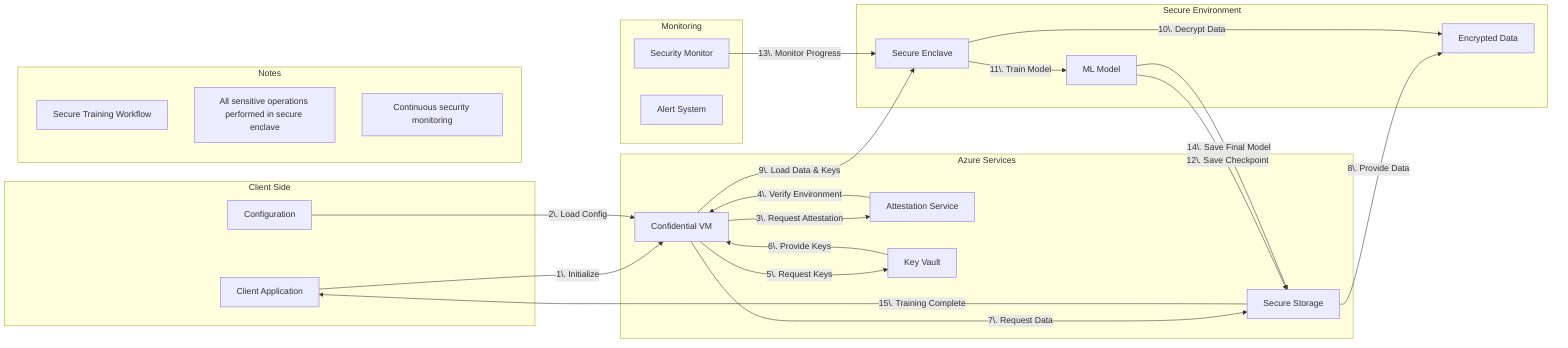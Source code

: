 graph LR
    subgraph "Client Side"
        Client[Client Application]
        Config[Configuration]
    end

    subgraph "Azure Services"
        VM[Confidential VM]
        Attest[Attestation Service]
        KV[Key Vault]
        Storage[Secure Storage]
    end

    subgraph "Secure Environment"
        Enclave[Secure Enclave]
        Data[Encrypted Data]
        Model[ML Model]
    end

    subgraph "Monitoring"
        Monitor[Security Monitor]
        Alert[Alert System]
    end

    Client -->|1\. Initialize| VM
    Config -->|2\. Load Config| VM
    VM -->|3\. Request Attestation| Attest
    Attest -->|4\. Verify Environment| VM
    VM -->|5\. Request Keys| KV
    KV -->|6\. Provide Keys| VM
    VM -->|7\. Request Data| Storage
    Storage -->|8\. Provide Data| Data
    VM -->|9\. Load Data & Keys| Enclave
    Enclave -->|10\. Decrypt Data| Data
    Enclave -->|11\. Train Model| Model
    Model -->|12\. Save Checkpoint| Storage
    Monitor -->|13\. Monitor Progress| Enclave
    Model -->|14\. Save Final Model| Storage
    Storage -->|15\. Training Complete| Client

    %% Notes as subgraphs
    subgraph "Notes"
        direction TB
        N1[Secure Training Workflow]
        N2[All sensitive operations performed in secure enclave]
        N3[Continuous security monitoring]
    end